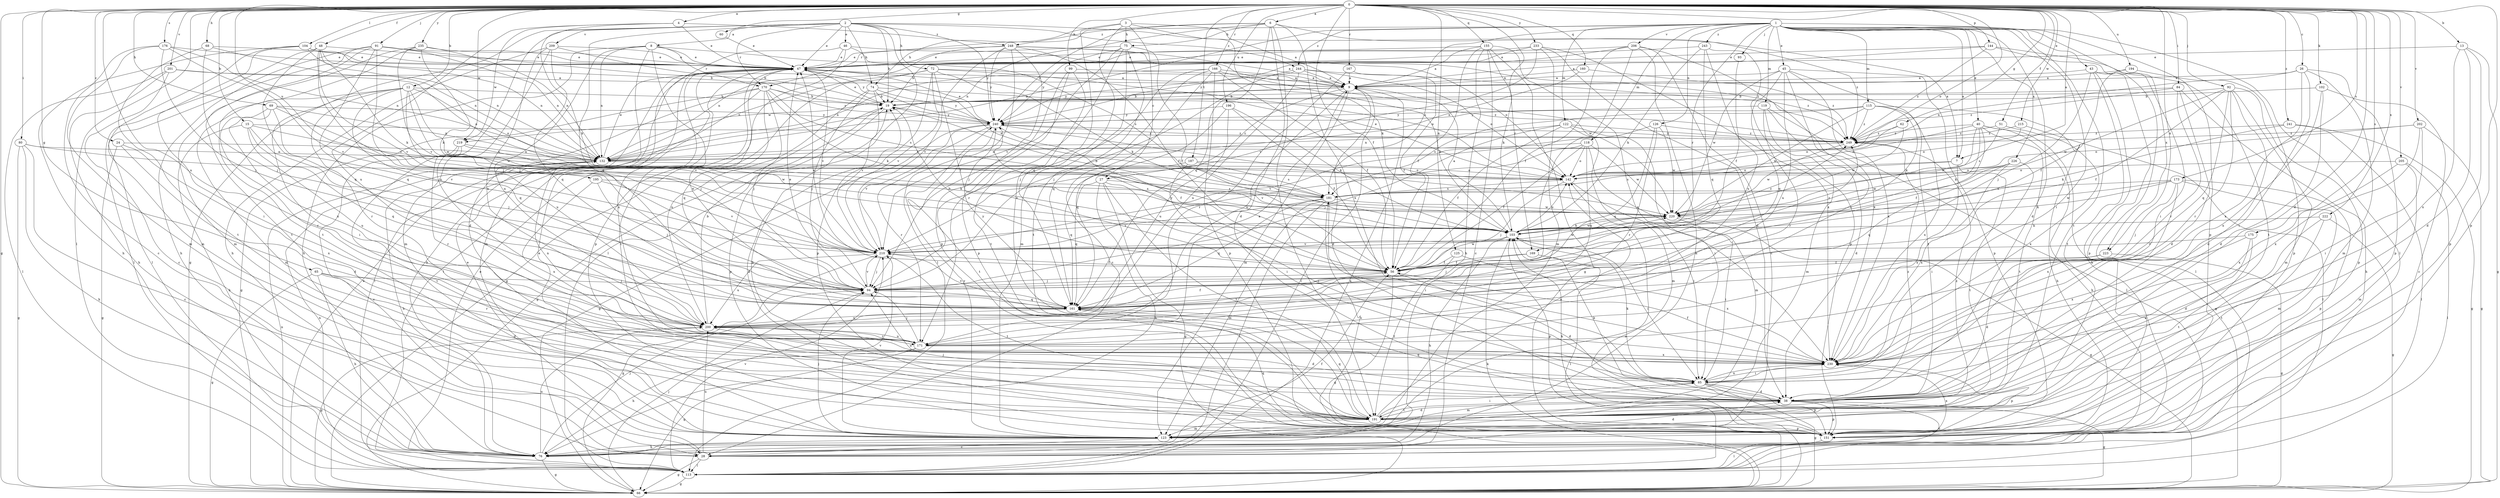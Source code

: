 strict digraph  {
0;
1;
2;
3;
4;
6;
7;
8;
9;
12;
13;
15;
19;
24;
26;
27;
28;
38;
40;
43;
45;
46;
47;
48;
51;
56;
60;
62;
65;
66;
68;
69;
72;
74;
75;
76;
80;
84;
85;
91;
92;
93;
94;
99;
102;
103;
104;
113;
115;
118;
119;
122;
123;
125;
126;
132;
142;
144;
151;
155;
160;
161;
166;
167;
169;
170;
171;
173;
175;
176;
181;
187;
191;
194;
195;
196;
200;
201;
202;
205;
206;
209;
210;
215;
219;
220;
222;
223;
226;
230;
233;
235;
240;
241;
243;
244;
248;
249;
0 -> 4  [label=a];
0 -> 6  [label=a];
0 -> 7  [label=a];
0 -> 12  [label=b];
0 -> 13  [label=b];
0 -> 15  [label=b];
0 -> 24  [label=c];
0 -> 26  [label=c];
0 -> 38  [label=d];
0 -> 48  [label=f];
0 -> 51  [label=f];
0 -> 56  [label=f];
0 -> 60  [label=g];
0 -> 62  [label=g];
0 -> 65  [label=g];
0 -> 66  [label=g];
0 -> 68  [label=h];
0 -> 69  [label=h];
0 -> 80  [label=i];
0 -> 84  [label=i];
0 -> 91  [label=j];
0 -> 92  [label=j];
0 -> 99  [label=k];
0 -> 102  [label=k];
0 -> 104  [label=l];
0 -> 113  [label=l];
0 -> 125  [label=n];
0 -> 142  [label=o];
0 -> 144  [label=p];
0 -> 151  [label=p];
0 -> 155  [label=q];
0 -> 160  [label=q];
0 -> 166  [label=r];
0 -> 167  [label=r];
0 -> 169  [label=r];
0 -> 173  [label=s];
0 -> 175  [label=s];
0 -> 176  [label=s];
0 -> 187  [label=t];
0 -> 194  [label=u];
0 -> 195  [label=u];
0 -> 196  [label=u];
0 -> 200  [label=u];
0 -> 201  [label=v];
0 -> 202  [label=v];
0 -> 205  [label=v];
0 -> 215  [label=w];
0 -> 219  [label=w];
0 -> 222  [label=x];
0 -> 223  [label=x];
0 -> 233  [label=y];
0 -> 235  [label=y];
0 -> 241  [label=z];
1 -> 7  [label=a];
1 -> 38  [label=d];
1 -> 40  [label=e];
1 -> 43  [label=e];
1 -> 45  [label=e];
1 -> 85  [label=i];
1 -> 93  [label=j];
1 -> 113  [label=l];
1 -> 115  [label=m];
1 -> 118  [label=m];
1 -> 119  [label=m];
1 -> 122  [label=m];
1 -> 126  [label=n];
1 -> 132  [label=n];
1 -> 151  [label=p];
1 -> 169  [label=r];
1 -> 170  [label=r];
1 -> 181  [label=s];
1 -> 191  [label=t];
1 -> 206  [label=v];
1 -> 223  [label=x];
1 -> 226  [label=x];
1 -> 243  [label=z];
1 -> 244  [label=z];
2 -> 7  [label=a];
2 -> 8  [label=a];
2 -> 19  [label=b];
2 -> 46  [label=e];
2 -> 47  [label=e];
2 -> 66  [label=g];
2 -> 72  [label=h];
2 -> 74  [label=h];
2 -> 113  [label=l];
2 -> 161  [label=q];
2 -> 170  [label=r];
2 -> 200  [label=u];
2 -> 209  [label=v];
2 -> 240  [label=y];
2 -> 244  [label=z];
3 -> 9  [label=a];
3 -> 27  [label=c];
3 -> 74  [label=h];
3 -> 75  [label=h];
3 -> 103  [label=k];
3 -> 161  [label=q];
3 -> 230  [label=x];
4 -> 47  [label=e];
4 -> 103  [label=k];
4 -> 200  [label=u];
4 -> 219  [label=w];
4 -> 248  [label=z];
6 -> 38  [label=d];
6 -> 75  [label=h];
6 -> 132  [label=n];
6 -> 161  [label=q];
6 -> 191  [label=t];
6 -> 230  [label=x];
6 -> 240  [label=y];
6 -> 248  [label=z];
6 -> 249  [label=z];
7 -> 142  [label=o];
7 -> 181  [label=s];
7 -> 191  [label=t];
7 -> 230  [label=x];
8 -> 38  [label=d];
8 -> 47  [label=e];
8 -> 76  [label=h];
8 -> 132  [label=n];
8 -> 170  [label=r];
8 -> 200  [label=u];
8 -> 230  [label=x];
8 -> 249  [label=z];
9 -> 19  [label=b];
9 -> 27  [label=c];
9 -> 38  [label=d];
9 -> 113  [label=l];
9 -> 123  [label=m];
9 -> 200  [label=u];
9 -> 219  [label=w];
12 -> 19  [label=b];
12 -> 85  [label=i];
12 -> 94  [label=j];
12 -> 123  [label=m];
12 -> 142  [label=o];
12 -> 161  [label=q];
12 -> 171  [label=r];
12 -> 210  [label=v];
12 -> 220  [label=w];
13 -> 38  [label=d];
13 -> 47  [label=e];
13 -> 66  [label=g];
13 -> 151  [label=p];
13 -> 230  [label=x];
15 -> 76  [label=h];
15 -> 94  [label=j];
15 -> 142  [label=o];
15 -> 161  [label=q];
15 -> 200  [label=u];
15 -> 249  [label=z];
19 -> 47  [label=e];
19 -> 66  [label=g];
19 -> 151  [label=p];
19 -> 240  [label=y];
24 -> 38  [label=d];
24 -> 66  [label=g];
24 -> 132  [label=n];
24 -> 230  [label=x];
26 -> 9  [label=a];
26 -> 85  [label=i];
26 -> 123  [label=m];
26 -> 132  [label=n];
26 -> 151  [label=p];
26 -> 230  [label=x];
27 -> 66  [label=g];
27 -> 76  [label=h];
27 -> 85  [label=i];
27 -> 161  [label=q];
27 -> 181  [label=s];
27 -> 191  [label=t];
28 -> 47  [label=e];
28 -> 56  [label=f];
28 -> 66  [label=g];
28 -> 113  [label=l];
28 -> 200  [label=u];
38 -> 28  [label=c];
38 -> 66  [label=g];
38 -> 103  [label=k];
38 -> 151  [label=p];
38 -> 161  [label=q];
38 -> 191  [label=t];
38 -> 249  [label=z];
40 -> 56  [label=f];
40 -> 66  [label=g];
40 -> 76  [label=h];
40 -> 103  [label=k];
40 -> 142  [label=o];
40 -> 191  [label=t];
40 -> 220  [label=w];
40 -> 249  [label=z];
43 -> 9  [label=a];
43 -> 76  [label=h];
43 -> 94  [label=j];
43 -> 113  [label=l];
43 -> 151  [label=p];
43 -> 191  [label=t];
45 -> 9  [label=a];
45 -> 151  [label=p];
45 -> 161  [label=q];
45 -> 171  [label=r];
45 -> 191  [label=t];
45 -> 200  [label=u];
45 -> 220  [label=w];
45 -> 230  [label=x];
46 -> 47  [label=e];
46 -> 123  [label=m];
46 -> 142  [label=o];
46 -> 151  [label=p];
46 -> 181  [label=s];
47 -> 9  [label=a];
47 -> 76  [label=h];
47 -> 113  [label=l];
47 -> 191  [label=t];
47 -> 210  [label=v];
48 -> 47  [label=e];
48 -> 94  [label=j];
48 -> 103  [label=k];
48 -> 113  [label=l];
48 -> 132  [label=n];
48 -> 161  [label=q];
48 -> 210  [label=v];
51 -> 181  [label=s];
51 -> 230  [label=x];
51 -> 249  [label=z];
56 -> 19  [label=b];
56 -> 38  [label=d];
56 -> 47  [label=e];
56 -> 66  [label=g];
56 -> 94  [label=j];
56 -> 220  [label=w];
56 -> 240  [label=y];
60 -> 47  [label=e];
62 -> 142  [label=o];
62 -> 220  [label=w];
62 -> 249  [label=z];
65 -> 38  [label=d];
65 -> 66  [label=g];
65 -> 76  [label=h];
65 -> 94  [label=j];
65 -> 171  [label=r];
66 -> 47  [label=e];
66 -> 94  [label=j];
66 -> 103  [label=k];
66 -> 132  [label=n];
66 -> 142  [label=o];
68 -> 47  [label=e];
68 -> 94  [label=j];
68 -> 132  [label=n];
68 -> 191  [label=t];
69 -> 132  [label=n];
69 -> 171  [label=r];
69 -> 200  [label=u];
69 -> 210  [label=v];
69 -> 220  [label=w];
69 -> 240  [label=y];
72 -> 9  [label=a];
72 -> 56  [label=f];
72 -> 66  [label=g];
72 -> 103  [label=k];
72 -> 132  [label=n];
72 -> 142  [label=o];
72 -> 151  [label=p];
72 -> 210  [label=v];
74 -> 19  [label=b];
74 -> 94  [label=j];
74 -> 200  [label=u];
74 -> 210  [label=v];
74 -> 240  [label=y];
74 -> 249  [label=z];
75 -> 47  [label=e];
75 -> 56  [label=f];
75 -> 123  [label=m];
75 -> 171  [label=r];
75 -> 191  [label=t];
75 -> 210  [label=v];
75 -> 240  [label=y];
76 -> 66  [label=g];
76 -> 94  [label=j];
76 -> 200  [label=u];
80 -> 28  [label=c];
80 -> 66  [label=g];
80 -> 76  [label=h];
80 -> 132  [label=n];
80 -> 220  [label=w];
84 -> 19  [label=b];
84 -> 38  [label=d];
84 -> 76  [label=h];
84 -> 171  [label=r];
84 -> 249  [label=z];
85 -> 38  [label=d];
85 -> 66  [label=g];
85 -> 103  [label=k];
85 -> 123  [label=m];
85 -> 151  [label=p];
85 -> 230  [label=x];
91 -> 19  [label=b];
91 -> 47  [label=e];
91 -> 76  [label=h];
91 -> 94  [label=j];
91 -> 113  [label=l];
91 -> 132  [label=n];
91 -> 161  [label=q];
91 -> 191  [label=t];
92 -> 19  [label=b];
92 -> 38  [label=d];
92 -> 56  [label=f];
92 -> 123  [label=m];
92 -> 151  [label=p];
92 -> 161  [label=q];
92 -> 171  [label=r];
92 -> 220  [label=w];
93 -> 56  [label=f];
94 -> 47  [label=e];
94 -> 161  [label=q];
94 -> 210  [label=v];
99 -> 9  [label=a];
99 -> 94  [label=j];
99 -> 151  [label=p];
99 -> 191  [label=t];
102 -> 19  [label=b];
102 -> 28  [label=c];
102 -> 38  [label=d];
102 -> 230  [label=x];
103 -> 9  [label=a];
103 -> 76  [label=h];
103 -> 85  [label=i];
103 -> 142  [label=o];
103 -> 151  [label=p];
103 -> 210  [label=v];
103 -> 220  [label=w];
103 -> 249  [label=z];
104 -> 19  [label=b];
104 -> 47  [label=e];
104 -> 76  [label=h];
104 -> 85  [label=i];
104 -> 123  [label=m];
104 -> 132  [label=n];
113 -> 9  [label=a];
113 -> 47  [label=e];
113 -> 66  [label=g];
113 -> 132  [label=n];
113 -> 210  [label=v];
115 -> 76  [label=h];
115 -> 103  [label=k];
115 -> 181  [label=s];
115 -> 220  [label=w];
115 -> 230  [label=x];
115 -> 240  [label=y];
115 -> 249  [label=z];
118 -> 56  [label=f];
118 -> 123  [label=m];
118 -> 132  [label=n];
118 -> 142  [label=o];
118 -> 161  [label=q];
118 -> 210  [label=v];
118 -> 220  [label=w];
119 -> 38  [label=d];
119 -> 113  [label=l];
119 -> 123  [label=m];
119 -> 171  [label=r];
119 -> 240  [label=y];
122 -> 56  [label=f];
122 -> 85  [label=i];
122 -> 94  [label=j];
122 -> 123  [label=m];
122 -> 132  [label=n];
122 -> 249  [label=z];
123 -> 28  [label=c];
123 -> 38  [label=d];
123 -> 47  [label=e];
123 -> 76  [label=h];
123 -> 94  [label=j];
123 -> 210  [label=v];
123 -> 240  [label=y];
125 -> 56  [label=f];
125 -> 191  [label=t];
125 -> 230  [label=x];
126 -> 161  [label=q];
126 -> 171  [label=r];
126 -> 210  [label=v];
126 -> 220  [label=w];
126 -> 249  [label=z];
132 -> 47  [label=e];
132 -> 76  [label=h];
132 -> 142  [label=o];
142 -> 47  [label=e];
142 -> 85  [label=i];
142 -> 94  [label=j];
142 -> 181  [label=s];
144 -> 9  [label=a];
144 -> 47  [label=e];
144 -> 85  [label=i];
144 -> 191  [label=t];
144 -> 249  [label=z];
151 -> 19  [label=b];
151 -> 103  [label=k];
151 -> 113  [label=l];
151 -> 161  [label=q];
151 -> 181  [label=s];
151 -> 230  [label=x];
155 -> 9  [label=a];
155 -> 28  [label=c];
155 -> 47  [label=e];
155 -> 56  [label=f];
155 -> 66  [label=g];
155 -> 76  [label=h];
155 -> 103  [label=k];
155 -> 230  [label=x];
160 -> 9  [label=a];
160 -> 132  [label=n];
160 -> 249  [label=z];
161 -> 47  [label=e];
161 -> 56  [label=f];
161 -> 200  [label=u];
161 -> 210  [label=v];
161 -> 240  [label=y];
166 -> 9  [label=a];
166 -> 28  [label=c];
166 -> 56  [label=f];
166 -> 94  [label=j];
166 -> 103  [label=k];
166 -> 132  [label=n];
166 -> 151  [label=p];
166 -> 161  [label=q];
167 -> 9  [label=a];
167 -> 56  [label=f];
167 -> 171  [label=r];
169 -> 56  [label=f];
169 -> 94  [label=j];
169 -> 113  [label=l];
170 -> 19  [label=b];
170 -> 66  [label=g];
170 -> 94  [label=j];
170 -> 103  [label=k];
170 -> 113  [label=l];
170 -> 161  [label=q];
170 -> 181  [label=s];
170 -> 200  [label=u];
170 -> 240  [label=y];
171 -> 9  [label=a];
171 -> 66  [label=g];
171 -> 76  [label=h];
171 -> 94  [label=j];
171 -> 132  [label=n];
171 -> 200  [label=u];
171 -> 230  [label=x];
173 -> 94  [label=j];
173 -> 103  [label=k];
173 -> 123  [label=m];
173 -> 151  [label=p];
173 -> 181  [label=s];
173 -> 220  [label=w];
173 -> 230  [label=x];
175 -> 38  [label=d];
175 -> 191  [label=t];
175 -> 210  [label=v];
175 -> 230  [label=x];
176 -> 28  [label=c];
176 -> 47  [label=e];
176 -> 94  [label=j];
176 -> 123  [label=m];
176 -> 132  [label=n];
176 -> 210  [label=v];
181 -> 47  [label=e];
181 -> 85  [label=i];
181 -> 113  [label=l];
181 -> 123  [label=m];
181 -> 161  [label=q];
181 -> 210  [label=v];
181 -> 220  [label=w];
187 -> 85  [label=i];
187 -> 142  [label=o];
187 -> 161  [label=q];
187 -> 181  [label=s];
191 -> 19  [label=b];
191 -> 38  [label=d];
191 -> 85  [label=i];
191 -> 94  [label=j];
191 -> 123  [label=m];
191 -> 142  [label=o];
191 -> 151  [label=p];
191 -> 161  [label=q];
191 -> 249  [label=z];
194 -> 9  [label=a];
194 -> 56  [label=f];
194 -> 151  [label=p];
195 -> 94  [label=j];
195 -> 181  [label=s];
195 -> 210  [label=v];
195 -> 230  [label=x];
196 -> 56  [label=f];
196 -> 103  [label=k];
196 -> 161  [label=q];
196 -> 200  [label=u];
196 -> 240  [label=y];
200 -> 19  [label=b];
200 -> 38  [label=d];
200 -> 66  [label=g];
200 -> 171  [label=r];
201 -> 9  [label=a];
201 -> 28  [label=c];
201 -> 76  [label=h];
201 -> 113  [label=l];
201 -> 142  [label=o];
202 -> 66  [label=g];
202 -> 85  [label=i];
202 -> 142  [label=o];
202 -> 230  [label=x];
202 -> 249  [label=z];
205 -> 113  [label=l];
205 -> 123  [label=m];
205 -> 142  [label=o];
205 -> 230  [label=x];
206 -> 28  [label=c];
206 -> 47  [label=e];
206 -> 56  [label=f];
206 -> 76  [label=h];
206 -> 94  [label=j];
206 -> 230  [label=x];
206 -> 240  [label=y];
209 -> 47  [label=e];
209 -> 76  [label=h];
209 -> 123  [label=m];
209 -> 161  [label=q];
209 -> 200  [label=u];
209 -> 240  [label=y];
210 -> 56  [label=f];
210 -> 66  [label=g];
210 -> 94  [label=j];
210 -> 191  [label=t];
210 -> 200  [label=u];
210 -> 220  [label=w];
210 -> 249  [label=z];
215 -> 113  [label=l];
215 -> 142  [label=o];
215 -> 249  [label=z];
219 -> 28  [label=c];
219 -> 103  [label=k];
219 -> 132  [label=n];
219 -> 171  [label=r];
219 -> 191  [label=t];
220 -> 19  [label=b];
220 -> 66  [label=g];
220 -> 85  [label=i];
220 -> 103  [label=k];
222 -> 38  [label=d];
222 -> 66  [label=g];
222 -> 103  [label=k];
222 -> 191  [label=t];
223 -> 38  [label=d];
223 -> 56  [label=f];
223 -> 66  [label=g];
226 -> 85  [label=i];
226 -> 142  [label=o];
226 -> 161  [label=q];
226 -> 220  [label=w];
226 -> 230  [label=x];
230 -> 56  [label=f];
230 -> 85  [label=i];
230 -> 151  [label=p];
230 -> 200  [label=u];
233 -> 19  [label=b];
233 -> 38  [label=d];
233 -> 47  [label=e];
233 -> 123  [label=m];
233 -> 210  [label=v];
233 -> 230  [label=x];
235 -> 47  [label=e];
235 -> 103  [label=k];
235 -> 123  [label=m];
235 -> 132  [label=n];
235 -> 191  [label=t];
235 -> 210  [label=v];
240 -> 47  [label=e];
240 -> 56  [label=f];
240 -> 66  [label=g];
240 -> 171  [label=r];
240 -> 191  [label=t];
240 -> 210  [label=v];
240 -> 220  [label=w];
240 -> 249  [label=z];
241 -> 66  [label=g];
241 -> 103  [label=k];
241 -> 113  [label=l];
241 -> 249  [label=z];
243 -> 47  [label=e];
243 -> 103  [label=k];
243 -> 151  [label=p];
243 -> 161  [label=q];
243 -> 200  [label=u];
244 -> 9  [label=a];
244 -> 94  [label=j];
244 -> 142  [label=o];
244 -> 200  [label=u];
244 -> 240  [label=y];
244 -> 249  [label=z];
248 -> 9  [label=a];
248 -> 47  [label=e];
248 -> 56  [label=f];
248 -> 113  [label=l];
248 -> 132  [label=n];
248 -> 151  [label=p];
248 -> 210  [label=v];
248 -> 220  [label=w];
248 -> 240  [label=y];
249 -> 132  [label=n];
249 -> 220  [label=w];
249 -> 240  [label=y];
}
